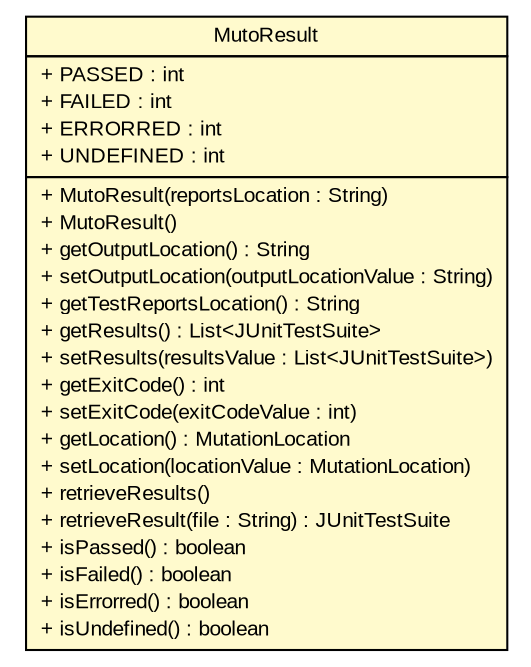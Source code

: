 #!/usr/local/bin/dot
#
# Class diagram 
# Generated by UMLGraph version R5_6 (http://www.umlgraph.org/)
#

digraph G {
	edge [fontname="arial",fontsize=10,labelfontname="arial",labelfontsize=10];
	node [fontname="arial",fontsize=10,shape=plaintext];
	nodesep=0.25;
	ranksep=0.5;
	// com.github.mkolisnyk.muto.reporter.MutoResult
	c862 [label=<<table title="com.github.mkolisnyk.muto.reporter.MutoResult" border="0" cellborder="1" cellspacing="0" cellpadding="2" port="p" bgcolor="lemonChiffon" href="./MutoResult.html">
		<tr><td><table border="0" cellspacing="0" cellpadding="1">
<tr><td align="center" balign="center"> MutoResult </td></tr>
		</table></td></tr>
		<tr><td><table border="0" cellspacing="0" cellpadding="1">
<tr><td align="left" balign="left"> + PASSED : int </td></tr>
<tr><td align="left" balign="left"> + FAILED : int </td></tr>
<tr><td align="left" balign="left"> + ERRORRED : int </td></tr>
<tr><td align="left" balign="left"> + UNDEFINED : int </td></tr>
		</table></td></tr>
		<tr><td><table border="0" cellspacing="0" cellpadding="1">
<tr><td align="left" balign="left"> + MutoResult(reportsLocation : String) </td></tr>
<tr><td align="left" balign="left"> + MutoResult() </td></tr>
<tr><td align="left" balign="left"> + getOutputLocation() : String </td></tr>
<tr><td align="left" balign="left"> + setOutputLocation(outputLocationValue : String) </td></tr>
<tr><td align="left" balign="left"> + getTestReportsLocation() : String </td></tr>
<tr><td align="left" balign="left"> + getResults() : List&lt;JUnitTestSuite&gt; </td></tr>
<tr><td align="left" balign="left"> + setResults(resultsValue : List&lt;JUnitTestSuite&gt;) </td></tr>
<tr><td align="left" balign="left"> + getExitCode() : int </td></tr>
<tr><td align="left" balign="left"> + setExitCode(exitCodeValue : int) </td></tr>
<tr><td align="left" balign="left"> + getLocation() : MutationLocation </td></tr>
<tr><td align="left" balign="left"> + setLocation(locationValue : MutationLocation) </td></tr>
<tr><td align="left" balign="left"> + retrieveResults() </td></tr>
<tr><td align="left" balign="left"> + retrieveResult(file : String) : JUnitTestSuite </td></tr>
<tr><td align="left" balign="left"> + isPassed() : boolean </td></tr>
<tr><td align="left" balign="left"> + isFailed() : boolean </td></tr>
<tr><td align="left" balign="left"> + isErrorred() : boolean </td></tr>
<tr><td align="left" balign="left"> + isUndefined() : boolean </td></tr>
		</table></td></tr>
		</table>>, URL="./MutoResult.html", fontname="arial", fontcolor="black", fontsize=10.0];
}

